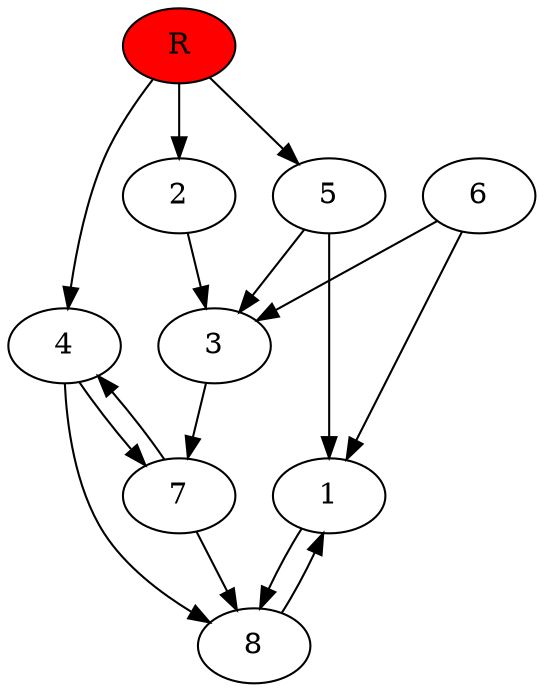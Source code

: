 digraph prb19663 {
	1
	2
	3
	4
	5
	6
	7
	8
	R [fillcolor="#ff0000" style=filled]
	1 -> 8
	2 -> 3
	3 -> 7
	4 -> 7
	4 -> 8
	5 -> 1
	5 -> 3
	6 -> 1
	6 -> 3
	7 -> 4
	7 -> 8
	8 -> 1
	R -> 2
	R -> 4
	R -> 5
}
